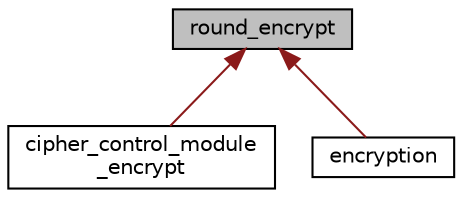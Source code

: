 digraph "round_encrypt"
{
 // INTERACTIVE_SVG=YES
  edge [fontname="Helvetica",fontsize="10",labelfontname="Helvetica",labelfontsize="10"];
  node [fontname="Helvetica",fontsize="10",shape=record];
  Node0 [label="round_encrypt",height=0.2,width=0.4,color="black", fillcolor="grey75", style="filled", fontcolor="black"];
  Node0 -> Node1 [dir="back",color="firebrick4",fontsize="10",style="solid",fontname="Helvetica"];
  Node1 [label="cipher_control_module\l_encrypt",height=0.2,width=0.4,color="black", fillcolor="white", style="filled",URL="$df/d49/enumcipher__control__module__encrypt.html"];
  Node0 -> Node2 [dir="back",color="firebrick4",fontsize="10",style="solid",fontname="Helvetica"];
  Node2 [label="encryption",height=0.2,width=0.4,color="black", fillcolor="white", style="filled",URL="$d3/d48/enumencryption.html"];
}
